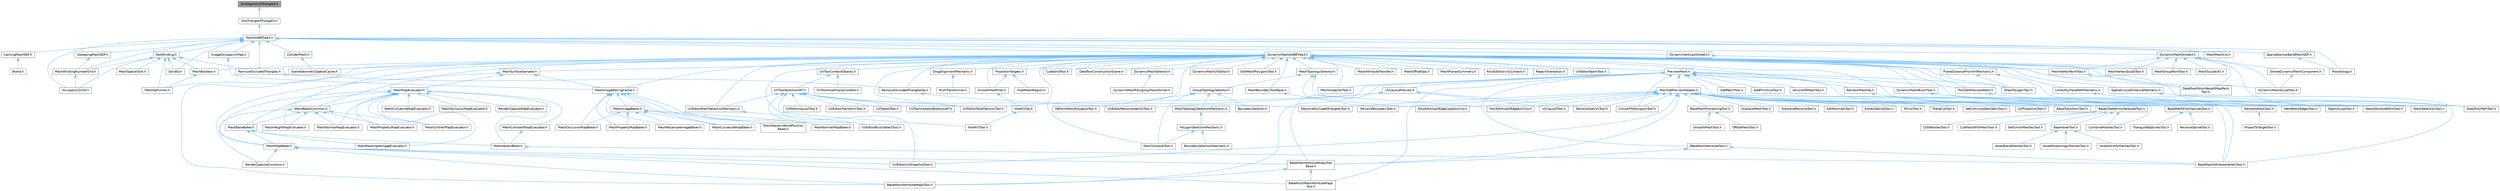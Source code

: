 digraph "DistSegment3Triangle3.h"
{
 // INTERACTIVE_SVG=YES
 // LATEX_PDF_SIZE
  bgcolor="transparent";
  edge [fontname=Helvetica,fontsize=10,labelfontname=Helvetica,labelfontsize=10];
  node [fontname=Helvetica,fontsize=10,shape=box,height=0.2,width=0.4];
  Node1 [id="Node000001",label="DistSegment3Triangle3.h",height=0.2,width=0.4,color="gray40", fillcolor="grey60", style="filled", fontcolor="black",tooltip=" "];
  Node1 -> Node2 [id="edge1_Node000001_Node000002",dir="back",color="steelblue1",style="solid",tooltip=" "];
  Node2 [id="Node000002",label="DistTriangle3Triangle3.h",height=0.2,width=0.4,color="grey40", fillcolor="white", style="filled",URL="$d3/d05/DistTriangle3Triangle3_8h.html",tooltip=" "];
  Node2 -> Node3 [id="edge2_Node000002_Node000003",dir="back",color="steelblue1",style="solid",tooltip=" "];
  Node3 [id="Node000003",label="MeshAABBTree3.h",height=0.2,width=0.4,color="grey40", fillcolor="white", style="filled",URL="$d8/d90/MeshAABBTree3_8h.html",tooltip=" "];
  Node3 -> Node4 [id="edge3_Node000003_Node000004",dir="back",color="steelblue1",style="solid",tooltip=" "];
  Node4 [id="Node000004",label="CachingMeshSDF.h",height=0.2,width=0.4,color="grey40", fillcolor="white", style="filled",URL="$d3/de9/CachingMeshSDF_8h.html",tooltip=" "];
  Node4 -> Node5 [id="edge4_Node000004_Node000005",dir="back",color="steelblue1",style="solid",tooltip=" "];
  Node5 [id="Node000005",label="Blend.h",height=0.2,width=0.4,color="grey40", fillcolor="white", style="filled",URL="$d4/d80/Blend_8h.html",tooltip=" "];
  Node3 -> Node6 [id="edge5_Node000003_Node000006",dir="back",color="steelblue1",style="solid",tooltip=" "];
  Node6 [id="Node000006",label="ColliderMesh.h",height=0.2,width=0.4,color="grey40", fillcolor="white", style="filled",URL="$d8/d3c/ColliderMesh_8h.html",tooltip=" "];
  Node6 -> Node7 [id="edge6_Node000006_Node000007",dir="back",color="steelblue1",style="solid",tooltip=" "];
  Node7 [id="Node000007",label="SceneGeometrySpatialCache.h",height=0.2,width=0.4,color="grey40", fillcolor="white", style="filled",URL="$d6/d6f/SceneGeometrySpatialCache_8h.html",tooltip=" "];
  Node3 -> Node8 [id="edge7_Node000003_Node000008",dir="back",color="steelblue1",style="solid",tooltip=" "];
  Node8 [id="Node000008",label="DynamicMeshAABBTree3.h",height=0.2,width=0.4,color="grey40", fillcolor="white", style="filled",URL="$d5/d0d/DynamicMeshAABBTree3_8h.html",tooltip=" "];
  Node8 -> Node9 [id="edge8_Node000008_Node000009",dir="back",color="steelblue1",style="solid",tooltip=" "];
  Node9 [id="Node000009",label="BakeMeshAttributeMapsTool.h",height=0.2,width=0.4,color="grey40", fillcolor="white", style="filled",URL="$d8/d14/BakeMeshAttributeMapsTool_8h.html",tooltip=" "];
  Node8 -> Node10 [id="edge9_Node000008_Node000010",dir="back",color="steelblue1",style="solid",tooltip=" "];
  Node10 [id="Node000010",label="BakeMeshAttributeVertexTool.h",height=0.2,width=0.4,color="grey40", fillcolor="white", style="filled",URL="$d6/d76/BakeMeshAttributeVertexTool_8h.html",tooltip=" "];
  Node8 -> Node11 [id="edge10_Node000008_Node000011",dir="back",color="steelblue1",style="solid",tooltip=" "];
  Node11 [id="Node000011",label="CollectSurfacePathMechanic.h",height=0.2,width=0.4,color="grey40", fillcolor="white", style="filled",URL="$d5/dd0/CollectSurfacePathMechanic_8h.html",tooltip=" "];
  Node11 -> Node12 [id="edge11_Node000011_Node000012",dir="back",color="steelblue1",style="solid",tooltip=" "];
  Node12 [id="Node000012",label="DrawPolyPathTool.h",height=0.2,width=0.4,color="grey40", fillcolor="white", style="filled",URL="$dc/d3e/DrawPolyPathTool_8h.html",tooltip=" "];
  Node8 -> Node13 [id="edge12_Node000008_Node000013",dir="back",color="steelblue1",style="solid",tooltip=" "];
  Node13 [id="Node000013",label="CubeGridTool.h",height=0.2,width=0.4,color="grey40", fillcolor="white", style="filled",URL="$d3/d38/CubeGridTool_8h.html",tooltip=" "];
  Node8 -> Node14 [id="edge13_Node000008_Node000014",dir="back",color="steelblue1",style="solid",tooltip=" "];
  Node14 [id="Node000014",label="DataflowConstructionScene.h",height=0.2,width=0.4,color="grey40", fillcolor="white", style="filled",URL="$d7/d24/DataflowConstructionScene_8h.html",tooltip=" "];
  Node8 -> Node15 [id="edge14_Node000008_Node000015",dir="back",color="steelblue1",style="solid",tooltip=" "];
  Node15 [id="Node000015",label="DataflowEditorWeightMapPaint\lTool.h",height=0.2,width=0.4,color="grey40", fillcolor="white", style="filled",URL="$db/d46/DataflowEditorWeightMapPaintTool_8h.html",tooltip=" "];
  Node8 -> Node16 [id="edge15_Node000008_Node000016",dir="back",color="steelblue1",style="solid",tooltip=" "];
  Node16 [id="Node000016",label="DeformMeshPolygonsTool.h",height=0.2,width=0.4,color="grey40", fillcolor="white", style="filled",URL="$db/d72/DeformMeshPolygonsTool_8h.html",tooltip=" "];
  Node8 -> Node17 [id="edge16_Node000008_Node000017",dir="back",color="steelblue1",style="solid",tooltip=" "];
  Node17 [id="Node000017",label="DragAlignmentMechanic.h",height=0.2,width=0.4,color="grey40", fillcolor="white", style="filled",URL="$d1/d74/DragAlignmentMechanic_8h.html",tooltip=" "];
  Node17 -> Node18 [id="edge17_Node000017_Node000018",dir="back",color="steelblue1",style="solid",tooltip=" "];
  Node18 [id="Node000018",label="MultiTransformer.h",height=0.2,width=0.4,color="grey40", fillcolor="white", style="filled",URL="$d1/d6f/MultiTransformer_8h.html",tooltip=" "];
  Node8 -> Node19 [id="edge18_Node000008_Node000019",dir="back",color="steelblue1",style="solid",tooltip=" "];
  Node19 [id="Node000019",label="DrawPolygonTool.h",height=0.2,width=0.4,color="grey40", fillcolor="white", style="filled",URL="$d0/d15/DrawPolygonTool_8h.html",tooltip=" "];
  Node8 -> Node20 [id="edge19_Node000008_Node000020",dir="back",color="steelblue1",style="solid",tooltip=" "];
  Node20 [id="Node000020",label="DynamicMeshBrushTool.h",height=0.2,width=0.4,color="grey40", fillcolor="white", style="filled",URL="$da/d04/DynamicMeshBrushTool_8h.html",tooltip=" "];
  Node20 -> Node21 [id="edge20_Node000020_Node000021",dir="back",color="steelblue1",style="solid",tooltip=" "];
  Node21 [id="Node000021",label="MeshAttributePaintTool.h",height=0.2,width=0.4,color="grey40", fillcolor="white", style="filled",URL="$d3/d29/MeshAttributePaintTool_8h.html",tooltip=" "];
  Node20 -> Node22 [id="edge21_Node000020_Node000022",dir="back",color="steelblue1",style="solid",tooltip=" "];
  Node22 [id="Node000022",label="MeshSelectionTool.h",height=0.2,width=0.4,color="grey40", fillcolor="white", style="filled",URL="$d8/d80/MeshSelectionTool_8h.html",tooltip=" "];
  Node20 -> Node23 [id="edge22_Node000020_Node000023",dir="back",color="steelblue1",style="solid",tooltip=" "];
  Node23 [id="Node000023",label="SeamSculptTool.h",height=0.2,width=0.4,color="grey40", fillcolor="white", style="filled",URL="$d1/d31/SeamSculptTool_8h.html",tooltip=" "];
  Node8 -> Node24 [id="edge23_Node000008_Node000024",dir="back",color="steelblue1",style="solid",tooltip=" "];
  Node24 [id="Node000024",label="DynamicMeshSculptTool.h",height=0.2,width=0.4,color="grey40", fillcolor="white", style="filled",URL="$d6/d16/DynamicMeshSculptTool_8h.html",tooltip=" "];
  Node8 -> Node25 [id="edge24_Node000008_Node000025",dir="back",color="steelblue1",style="solid",tooltip=" "];
  Node25 [id="Node000025",label="DynamicMeshSelector.h",height=0.2,width=0.4,color="grey40", fillcolor="white", style="filled",URL="$dc/d01/DynamicMeshSelector_8h.html",tooltip=" "];
  Node25 -> Node26 [id="edge25_Node000025_Node000026",dir="back",color="steelblue1",style="solid",tooltip=" "];
  Node26 [id="Node000026",label="DynamicMeshPolygroupTransformer.h",height=0.2,width=0.4,color="grey40", fillcolor="white", style="filled",URL="$dc/db2/DynamicMeshPolygroupTransformer_8h.html",tooltip=" "];
  Node8 -> Node27 [id="edge26_Node000008_Node000027",dir="back",color="steelblue1",style="solid",tooltip=" "];
  Node27 [id="Node000027",label="DynamicMeshUVEditor.h",height=0.2,width=0.4,color="grey40", fillcolor="white", style="filled",URL="$d9/d1e/DynamicMeshUVEditor_8h.html",tooltip=" "];
  Node8 -> Node28 [id="edge27_Node000008_Node000028",dir="back",color="steelblue1",style="solid",tooltip=" "];
  Node28 [id="Node000028",label="EditMeshPolygonsTool.h",height=0.2,width=0.4,color="grey40", fillcolor="white", style="filled",URL="$d5/d72/EditMeshPolygonsTool_8h.html",tooltip=" "];
  Node8 -> Node29 [id="edge28_Node000008_Node000029",dir="back",color="steelblue1",style="solid",tooltip=" "];
  Node29 [id="Node000029",label="EditUVIslandsTool.h",height=0.2,width=0.4,color="grey40", fillcolor="white", style="filled",URL="$d0/de4/EditUVIslandsTool_8h.html",tooltip=" "];
  Node8 -> Node30 [id="edge29_Node000008_Node000030",dir="back",color="steelblue1",style="solid",tooltip=" "];
  Node30 [id="Node000030",label="HoleFillTool.h",height=0.2,width=0.4,color="grey40", fillcolor="white", style="filled",URL="$da/d02/HoleFillTool_8h.html",tooltip=" "];
  Node8 -> Node31 [id="edge30_Node000008_Node000031",dir="back",color="steelblue1",style="solid",tooltip=" "];
  Node31 [id="Node000031",label="MeshAttributeTransfer.h",height=0.2,width=0.4,color="grey40", fillcolor="white", style="filled",URL="$dc/d1c/MeshAttributeTransfer_8h.html",tooltip=" "];
  Node8 -> Node32 [id="edge31_Node000008_Node000032",dir="back",color="steelblue1",style="solid",tooltip=" "];
  Node32 [id="Node000032",label="MeshBakerCommon.h",height=0.2,width=0.4,color="grey40", fillcolor="white", style="filled",URL="$d9/d92/MeshBakerCommon_8h.html",tooltip=" "];
  Node32 -> Node33 [id="edge32_Node000032_Node000033",dir="back",color="steelblue1",style="solid",tooltip=" "];
  Node33 [id="Node000033",label="MeshBaseBaker.h",height=0.2,width=0.4,color="grey40", fillcolor="white", style="filled",URL="$d7/ddc/MeshBaseBaker_8h.html",tooltip=" "];
  Node33 -> Node34 [id="edge33_Node000033_Node000034",dir="back",color="steelblue1",style="solid",tooltip=" "];
  Node34 [id="Node000034",label="MeshMapBaker.h",height=0.2,width=0.4,color="grey40", fillcolor="white", style="filled",URL="$d5/d05/MeshMapBaker_8h.html",tooltip=" "];
  Node34 -> Node9 [id="edge34_Node000034_Node000009",dir="back",color="steelblue1",style="solid",tooltip=" "];
  Node34 -> Node35 [id="edge35_Node000034_Node000035",dir="back",color="steelblue1",style="solid",tooltip=" "];
  Node35 [id="Node000035",label="BakeMeshAttributeMapsTool\lBase.h",height=0.2,width=0.4,color="grey40", fillcolor="white", style="filled",URL="$dc/d68/BakeMeshAttributeMapsToolBase_8h.html",tooltip=" "];
  Node35 -> Node9 [id="edge36_Node000035_Node000009",dir="back",color="steelblue1",style="solid",tooltip=" "];
  Node35 -> Node36 [id="edge37_Node000035_Node000036",dir="back",color="steelblue1",style="solid",tooltip=" "];
  Node36 [id="Node000036",label="BakeMultiMeshAttributeMaps\lTool.h",height=0.2,width=0.4,color="grey40", fillcolor="white", style="filled",URL="$d7/d65/BakeMultiMeshAttributeMapsTool_8h.html",tooltip=" "];
  Node34 -> Node36 [id="edge38_Node000034_Node000036",dir="back",color="steelblue1",style="solid",tooltip=" "];
  Node34 -> Node37 [id="edge39_Node000034_Node000037",dir="back",color="steelblue1",style="solid",tooltip=" "];
  Node37 [id="Node000037",label="RenderCaptureFunctions.h",height=0.2,width=0.4,color="grey40", fillcolor="white", style="filled",URL="$d3/dc6/RenderCaptureFunctions_8h.html",tooltip=" "];
  Node34 -> Node38 [id="edge40_Node000034_Node000038",dir="back",color="steelblue1",style="solid",tooltip=" "];
  Node38 [id="Node000038",label="UVEditorUVSnapshotTool.h",height=0.2,width=0.4,color="grey40", fillcolor="white", style="filled",URL="$d4/dd6/UVEditorUVSnapshotTool_8h.html",tooltip=" "];
  Node33 -> Node39 [id="edge41_Node000033_Node000039",dir="back",color="steelblue1",style="solid",tooltip=" "];
  Node39 [id="Node000039",label="MeshResampleImageEvaluator.h",height=0.2,width=0.4,color="grey40", fillcolor="white", style="filled",URL="$df/de3/MeshResampleImageEvaluator_8h.html",tooltip=" "];
  Node33 -> Node40 [id="edge42_Node000033_Node000040",dir="back",color="steelblue1",style="solid",tooltip=" "];
  Node40 [id="Node000040",label="MeshVertexBaker.h",height=0.2,width=0.4,color="grey40", fillcolor="white", style="filled",URL="$df/d96/MeshVertexBaker_8h.html",tooltip=" "];
  Node40 -> Node10 [id="edge43_Node000040_Node000010",dir="back",color="steelblue1",style="solid",tooltip=" "];
  Node32 -> Node41 [id="edge44_Node000032_Node000041",dir="back",color="steelblue1",style="solid",tooltip=" "];
  Node41 [id="Node000041",label="MeshHeightMapEvaluator.h",height=0.2,width=0.4,color="grey40", fillcolor="white", style="filled",URL="$df/d45/MeshHeightMapEvaluator_8h.html",tooltip=" "];
  Node32 -> Node42 [id="edge45_Node000032_Node000042",dir="back",color="steelblue1",style="solid",tooltip=" "];
  Node42 [id="Node000042",label="MeshNormalMapEvaluator.h",height=0.2,width=0.4,color="grey40", fillcolor="white", style="filled",URL="$da/d03/MeshNormalMapEvaluator_8h.html",tooltip=" "];
  Node32 -> Node43 [id="edge46_Node000032_Node000043",dir="back",color="steelblue1",style="solid",tooltip=" "];
  Node43 [id="Node000043",label="MeshPropertyMapEvaluator.h",height=0.2,width=0.4,color="grey40", fillcolor="white", style="filled",URL="$d5/d6f/MeshPropertyMapEvaluator_8h.html",tooltip=" "];
  Node32 -> Node44 [id="edge47_Node000032_Node000044",dir="back",color="steelblue1",style="solid",tooltip=" "];
  Node44 [id="Node000044",label="MeshUVShellMapEvaluator.h",height=0.2,width=0.4,color="grey40", fillcolor="white", style="filled",URL="$da/d27/MeshUVShellMapEvaluator_8h.html",tooltip=" "];
  Node32 -> Node37 [id="edge48_Node000032_Node000037",dir="back",color="steelblue1",style="solid",tooltip=" "];
  Node8 -> Node33 [id="edge49_Node000008_Node000033",dir="back",color="steelblue1",style="solid",tooltip=" "];
  Node8 -> Node45 [id="edge50_Node000008_Node000045",dir="back",color="steelblue1",style="solid",tooltip=" "];
  Node45 [id="Node000045",label="MeshBoolean.h",height=0.2,width=0.4,color="grey40", fillcolor="white", style="filled",URL="$dc/d24/MeshBoolean_8h.html",tooltip=" "];
  Node45 -> Node46 [id="edge51_Node000045_Node000046",dir="back",color="steelblue1",style="solid",tooltip=" "];
  Node46 [id="Node000046",label="MeshSelfUnion.h",height=0.2,width=0.4,color="grey40", fillcolor="white", style="filled",URL="$d0/d5f/MeshSelfUnion_8h.html",tooltip=" "];
  Node8 -> Node47 [id="edge52_Node000008_Node000047",dir="back",color="steelblue1",style="solid",tooltip=" "];
  Node47 [id="Node000047",label="MeshBoundaryToolBase.h",height=0.2,width=0.4,color="grey40", fillcolor="white", style="filled",URL="$dd/da3/MeshBoundaryToolBase_8h.html",tooltip=" "];
  Node47 -> Node48 [id="edge53_Node000047_Node000048",dir="back",color="steelblue1",style="solid",tooltip=" "];
  Node48 [id="Node000048",label="RevolveBoundaryTool.h",height=0.2,width=0.4,color="grey40", fillcolor="white", style="filled",URL="$da/dce/RevolveBoundaryTool_8h.html",tooltip=" "];
  Node8 -> Node49 [id="edge54_Node000008_Node000049",dir="back",color="steelblue1",style="solid",tooltip=" "];
  Node49 [id="Node000049",label="MeshGroupPaintTool.h",height=0.2,width=0.4,color="grey40", fillcolor="white", style="filled",URL="$dd/d04/MeshGroupPaintTool_8h.html",tooltip=" "];
  Node8 -> Node50 [id="edge55_Node000008_Node000050",dir="back",color="steelblue1",style="solid",tooltip=" "];
  Node50 [id="Node000050",label="MeshImageBakingCache.h",height=0.2,width=0.4,color="grey40", fillcolor="white", style="filled",URL="$dd/d09/MeshImageBakingCache_8h.html",tooltip=" "];
  Node50 -> Node51 [id="edge56_Node000050_Node000051",dir="back",color="steelblue1",style="solid",tooltip=" "];
  Node51 [id="Node000051",label="MeshCurvatureMapBaker.h",height=0.2,width=0.4,color="grey40", fillcolor="white", style="filled",URL="$d8/ddd/MeshCurvatureMapBaker_8h.html",tooltip=" "];
  Node50 -> Node52 [id="edge57_Node000050_Node000052",dir="back",color="steelblue1",style="solid",tooltip=" "];
  Node52 [id="Node000052",label="MeshGenericWorldPosition\lBaker.h",height=0.2,width=0.4,color="grey40", fillcolor="white", style="filled",URL="$df/d9a/MeshGenericWorldPositionBaker_8h.html",tooltip=" "];
  Node50 -> Node53 [id="edge58_Node000050_Node000053",dir="back",color="steelblue1",style="solid",tooltip=" "];
  Node53 [id="Node000053",label="MeshImageBaker.h",height=0.2,width=0.4,color="grey40", fillcolor="white", style="filled",URL="$df/d35/MeshImageBaker_8h.html",tooltip=" "];
  Node53 -> Node51 [id="edge59_Node000053_Node000051",dir="back",color="steelblue1",style="solid",tooltip=" "];
  Node53 -> Node52 [id="edge60_Node000053_Node000052",dir="back",color="steelblue1",style="solid",tooltip=" "];
  Node53 -> Node54 [id="edge61_Node000053_Node000054",dir="back",color="steelblue1",style="solid",tooltip=" "];
  Node54 [id="Node000054",label="MeshNormalMapBaker.h",height=0.2,width=0.4,color="grey40", fillcolor="white", style="filled",URL="$d5/dff/MeshNormalMapBaker_8h.html",tooltip=" "];
  Node53 -> Node55 [id="edge62_Node000053_Node000055",dir="back",color="steelblue1",style="solid",tooltip=" "];
  Node55 [id="Node000055",label="MeshOcclusionMapBaker.h",height=0.2,width=0.4,color="grey40", fillcolor="white", style="filled",URL="$dd/d77/MeshOcclusionMapBaker_8h.html",tooltip=" "];
  Node53 -> Node56 [id="edge63_Node000053_Node000056",dir="back",color="steelblue1",style="solid",tooltip=" "];
  Node56 [id="Node000056",label="MeshPropertyMapBaker.h",height=0.2,width=0.4,color="grey40", fillcolor="white", style="filled",URL="$d1/dcf/MeshPropertyMapBaker_8h.html",tooltip=" "];
  Node53 -> Node57 [id="edge64_Node000053_Node000057",dir="back",color="steelblue1",style="solid",tooltip=" "];
  Node57 [id="Node000057",label="MeshResampleImageBaker.h",height=0.2,width=0.4,color="grey40", fillcolor="white", style="filled",URL="$d4/d00/MeshResampleImageBaker_8h.html",tooltip=" "];
  Node50 -> Node54 [id="edge65_Node000050_Node000054",dir="back",color="steelblue1",style="solid",tooltip=" "];
  Node50 -> Node55 [id="edge66_Node000050_Node000055",dir="back",color="steelblue1",style="solid",tooltip=" "];
  Node50 -> Node56 [id="edge67_Node000050_Node000056",dir="back",color="steelblue1",style="solid",tooltip=" "];
  Node50 -> Node57 [id="edge68_Node000050_Node000057",dir="back",color="steelblue1",style="solid",tooltip=" "];
  Node8 -> Node58 [id="edge69_Node000008_Node000058",dir="back",color="steelblue1",style="solid",tooltip=" "];
  Node58 [id="Node000058",label="MeshInspectorTool.h",height=0.2,width=0.4,color="grey40", fillcolor="white", style="filled",URL="$de/da1/MeshInspectorTool_8h.html",tooltip=" "];
  Node8 -> Node59 [id="edge70_Node000008_Node000059",dir="back",color="steelblue1",style="solid",tooltip=" "];
  Node59 [id="Node000059",label="MeshOffsetOps.h",height=0.2,width=0.4,color="grey40", fillcolor="white", style="filled",URL="$da/d6c/MeshOffsetOps_8h.html",tooltip=" "];
  Node8 -> Node60 [id="edge71_Node000008_Node000060",dir="back",color="steelblue1",style="solid",tooltip=" "];
  Node60 [id="Node000060",label="MeshPlanarSymmetry.h",height=0.2,width=0.4,color="grey40", fillcolor="white", style="filled",URL="$d7/d1d/MeshPlanarSymmetry_8h.html",tooltip=" "];
  Node8 -> Node61 [id="edge72_Node000008_Node000061",dir="back",color="steelblue1",style="solid",tooltip=" "];
  Node61 [id="Node000061",label="MeshSculptUtil.h",height=0.2,width=0.4,color="grey40", fillcolor="white", style="filled",URL="$dc/de1/MeshSculptUtil_8h.html",tooltip=" "];
  Node8 -> Node46 [id="edge73_Node000008_Node000046",dir="back",color="steelblue1",style="solid",tooltip=" "];
  Node8 -> Node62 [id="edge74_Node000008_Node000062",dir="back",color="steelblue1",style="solid",tooltip=" "];
  Node62 [id="Node000062",label="MeshSurfaceSampler.h",height=0.2,width=0.4,color="grey40", fillcolor="white", style="filled",URL="$de/d0c/MeshSurfaceSampler_8h.html",tooltip=" "];
  Node62 -> Node50 [id="edge75_Node000062_Node000050",dir="back",color="steelblue1",style="solid",tooltip=" "];
  Node62 -> Node34 [id="edge76_Node000062_Node000034",dir="back",color="steelblue1",style="solid",tooltip=" "];
  Node62 -> Node63 [id="edge77_Node000062_Node000063",dir="back",color="steelblue1",style="solid",tooltip=" "];
  Node63 [id="Node000063",label="MeshMapEvaluator.h",height=0.2,width=0.4,color="grey40", fillcolor="white", style="filled",URL="$d1/d1f/MeshMapEvaluator_8h.html",tooltip=" "];
  Node63 -> Node32 [id="edge78_Node000063_Node000032",dir="back",color="steelblue1",style="solid",tooltip=" "];
  Node63 -> Node64 [id="edge79_Node000063_Node000064",dir="back",color="steelblue1",style="solid",tooltip=" "];
  Node64 [id="Node000064",label="MeshConstantMapEvaluator.h",height=0.2,width=0.4,color="grey40", fillcolor="white", style="filled",URL="$dd/dfb/MeshConstantMapEvaluator_8h.html",tooltip=" "];
  Node64 -> Node40 [id="edge80_Node000064_Node000040",dir="back",color="steelblue1",style="solid",tooltip=" "];
  Node63 -> Node65 [id="edge81_Node000063_Node000065",dir="back",color="steelblue1",style="solid",tooltip=" "];
  Node65 [id="Node000065",label="MeshCurvatureMapEvaluator.h",height=0.2,width=0.4,color="grey40", fillcolor="white", style="filled",URL="$d6/dc0/MeshCurvatureMapEvaluator_8h.html",tooltip=" "];
  Node63 -> Node41 [id="edge82_Node000063_Node000041",dir="back",color="steelblue1",style="solid",tooltip=" "];
  Node63 -> Node34 [id="edge83_Node000063_Node000034",dir="back",color="steelblue1",style="solid",tooltip=" "];
  Node63 -> Node42 [id="edge84_Node000063_Node000042",dir="back",color="steelblue1",style="solid",tooltip=" "];
  Node63 -> Node66 [id="edge85_Node000063_Node000066",dir="back",color="steelblue1",style="solid",tooltip=" "];
  Node66 [id="Node000066",label="MeshOcclusionMapEvaluator.h",height=0.2,width=0.4,color="grey40", fillcolor="white", style="filled",URL="$d5/dc2/MeshOcclusionMapEvaluator_8h.html",tooltip=" "];
  Node63 -> Node43 [id="edge86_Node000063_Node000043",dir="back",color="steelblue1",style="solid",tooltip=" "];
  Node63 -> Node39 [id="edge87_Node000063_Node000039",dir="back",color="steelblue1",style="solid",tooltip=" "];
  Node63 -> Node44 [id="edge88_Node000063_Node000044",dir="back",color="steelblue1",style="solid",tooltip=" "];
  Node63 -> Node40 [id="edge89_Node000063_Node000040",dir="back",color="steelblue1",style="solid",tooltip=" "];
  Node63 -> Node67 [id="edge90_Node000063_Node000067",dir="back",color="steelblue1",style="solid",tooltip=" "];
  Node67 [id="Node000067",label="RenderCaptureMapEvaluator.h",height=0.2,width=0.4,color="grey40", fillcolor="white", style="filled",URL="$d0/d5c/RenderCaptureMapEvaluator_8h.html",tooltip=" "];
  Node8 -> Node68 [id="edge91_Node000008_Node000068",dir="back",color="steelblue1",style="solid",tooltip=" "];
  Node68 [id="Node000068",label="MeshTopologySelector.h",height=0.2,width=0.4,color="grey40", fillcolor="white", style="filled",URL="$d1/db0/MeshTopologySelector_8h.html",tooltip=" "];
  Node68 -> Node69 [id="edge92_Node000068_Node000069",dir="back",color="steelblue1",style="solid",tooltip=" "];
  Node69 [id="Node000069",label="GroupTopologySelector.h",height=0.2,width=0.4,color="grey40", fillcolor="white", style="filled",URL="$dc/dfe/GroupTopologySelector_8h.html",tooltip=" "];
  Node69 -> Node70 [id="edge93_Node000069_Node000070",dir="back",color="steelblue1",style="solid",tooltip=" "];
  Node70 [id="Node000070",label="BoundarySelector.h",height=0.2,width=0.4,color="grey40", fillcolor="white", style="filled",URL="$db/dc2/BoundarySelector_8h.html",tooltip=" "];
  Node69 -> Node16 [id="edge94_Node000069_Node000016",dir="back",color="steelblue1",style="solid",tooltip=" "];
  Node69 -> Node29 [id="edge95_Node000069_Node000029",dir="back",color="steelblue1",style="solid",tooltip=" "];
  Node69 -> Node71 [id="edge96_Node000069_Node000071",dir="back",color="steelblue1",style="solid",tooltip=" "];
  Node71 [id="Node000071",label="MeshTopologySelectionMechanic.h",height=0.2,width=0.4,color="grey40", fillcolor="white", style="filled",URL="$d5/d15/MeshTopologySelectionMechanic_8h.html",tooltip=" "];
  Node71 -> Node72 [id="edge97_Node000071_Node000072",dir="back",color="steelblue1",style="solid",tooltip=" "];
  Node72 [id="Node000072",label="PolygonSelectionMechanic.h",height=0.2,width=0.4,color="grey40", fillcolor="white", style="filled",URL="$da/dff/PolygonSelectionMechanic_8h.html",tooltip=" "];
  Node72 -> Node73 [id="edge98_Node000072_Node000073",dir="back",color="steelblue1",style="solid",tooltip=" "];
  Node73 [id="Node000073",label="BoundarySelectionMechanic.h",height=0.2,width=0.4,color="grey40", fillcolor="white", style="filled",URL="$d8/dd6/BoundarySelectionMechanic_8h.html",tooltip=" "];
  Node72 -> Node29 [id="edge99_Node000072_Node000029",dir="back",color="steelblue1",style="solid",tooltip=" "];
  Node68 -> Node74 [id="edge100_Node000068_Node000074",dir="back",color="steelblue1",style="solid",tooltip=" "];
  Node74 [id="Node000074",label="PolyEditInsertEdgeActivity.h",height=0.2,width=0.4,color="grey40", fillcolor="white", style="filled",URL="$d1/d26/PolyEditInsertEdgeActivity_8h.html",tooltip=" "];
  Node68 -> Node75 [id="edge101_Node000068_Node000075",dir="back",color="steelblue1",style="solid",tooltip=" "];
  Node75 [id="Node000075",label="PolyEditInsertEdgeLoopActivity.h",height=0.2,width=0.4,color="grey40", fillcolor="white", style="filled",URL="$d5/d37/PolyEditInsertEdgeLoopActivity_8h.html",tooltip=" "];
  Node8 -> Node76 [id="edge102_Node000008_Node000076",dir="back",color="steelblue1",style="solid",tooltip=" "];
  Node76 [id="Node000076",label="MeshVertexPaintTool.h",height=0.2,width=0.4,color="grey40", fillcolor="white", style="filled",URL="$db/d74/MeshVertexPaintTool_8h.html",tooltip=" "];
  Node76 -> Node15 [id="edge103_Node000076_Node000015",dir="back",color="steelblue1",style="solid",tooltip=" "];
  Node8 -> Node77 [id="edge104_Node000008_Node000077",dir="back",color="steelblue1",style="solid",tooltip=" "];
  Node77 [id="Node000077",label="MeshVertexSculptTool.h",height=0.2,width=0.4,color="grey40", fillcolor="white", style="filled",URL="$dc/da6/MeshVertexSculptTool_8h.html",tooltip=" "];
  Node8 -> Node78 [id="edge105_Node000008_Node000078",dir="back",color="steelblue1",style="solid",tooltip=" "];
  Node78 [id="Node000078",label="PlaneDistanceFromHitMechanic.h",height=0.2,width=0.4,color="grey40", fillcolor="white", style="filled",URL="$dc/dea/PlaneDistanceFromHitMechanic_8h.html",tooltip=" "];
  Node78 -> Node12 [id="edge106_Node000078_Node000012",dir="back",color="steelblue1",style="solid",tooltip=" "];
  Node78 -> Node19 [id="edge107_Node000078_Node000019",dir="back",color="steelblue1",style="solid",tooltip=" "];
  Node8 -> Node79 [id="edge108_Node000008_Node000079",dir="back",color="steelblue1",style="solid",tooltip=" "];
  Node79 [id="Node000079",label="PolyEditActivityContext.h",height=0.2,width=0.4,color="grey40", fillcolor="white", style="filled",URL="$d8/d66/PolyEditActivityContext_8h.html",tooltip=" "];
  Node8 -> Node80 [id="edge109_Node000008_Node000080",dir="back",color="steelblue1",style="solid",tooltip=" "];
  Node80 [id="Node000080",label="PolyEditPreviewMesh.h",height=0.2,width=0.4,color="grey40", fillcolor="white", style="filled",URL="$d2/de8/PolyEditPreviewMesh_8h.html",tooltip=" "];
  Node80 -> Node12 [id="edge110_Node000080_Node000012",dir="back",color="steelblue1",style="solid",tooltip=" "];
  Node8 -> Node81 [id="edge111_Node000008_Node000081",dir="back",color="steelblue1",style="solid",tooltip=" "];
  Node81 [id="Node000081",label="PreviewMesh.h",height=0.2,width=0.4,color="grey40", fillcolor="white", style="filled",URL="$d6/d30/PreviewMesh_8h.html",tooltip=" "];
  Node81 -> Node82 [id="edge112_Node000081_Node000082",dir="back",color="steelblue1",style="solid",tooltip=" "];
  Node82 [id="Node000082",label="AddPatchTool.h",height=0.2,width=0.4,color="grey40", fillcolor="white", style="filled",URL="$d5/deb/AddPatchTool_8h.html",tooltip=" "];
  Node81 -> Node83 [id="edge113_Node000081_Node000083",dir="back",color="steelblue1",style="solid",tooltip=" "];
  Node83 [id="Node000083",label="AddPrimitiveTool.h",height=0.2,width=0.4,color="grey40", fillcolor="white", style="filled",URL="$d5/dbf/AddPrimitiveTool_8h.html",tooltip=" "];
  Node81 -> Node9 [id="edge114_Node000081_Node000009",dir="back",color="steelblue1",style="solid",tooltip=" "];
  Node81 -> Node35 [id="edge115_Node000081_Node000035",dir="back",color="steelblue1",style="solid",tooltip=" "];
  Node81 -> Node84 [id="edge116_Node000081_Node000084",dir="back",color="steelblue1",style="solid",tooltip=" "];
  Node84 [id="Node000084",label="BakeMeshAttributeTool.h",height=0.2,width=0.4,color="grey40", fillcolor="white", style="filled",URL="$d0/d82/BakeMeshAttributeTool_8h.html",tooltip=" "];
  Node84 -> Node35 [id="edge117_Node000084_Node000035",dir="back",color="steelblue1",style="solid",tooltip=" "];
  Node84 -> Node10 [id="edge118_Node000084_Node000010",dir="back",color="steelblue1",style="solid",tooltip=" "];
  Node81 -> Node10 [id="edge119_Node000081_Node000010",dir="back",color="steelblue1",style="solid",tooltip=" "];
  Node81 -> Node36 [id="edge120_Node000081_Node000036",dir="back",color="steelblue1",style="solid",tooltip=" "];
  Node81 -> Node85 [id="edge121_Node000081_Node000085",dir="back",color="steelblue1",style="solid",tooltip=" "];
  Node85 [id="Node000085",label="ConvertToPolygonsTool.h",height=0.2,width=0.4,color="grey40", fillcolor="white", style="filled",URL="$d7/d5a/ConvertToPolygonsTool_8h.html",tooltip=" "];
  Node81 -> Node19 [id="edge122_Node000081_Node000019",dir="back",color="steelblue1",style="solid",tooltip=" "];
  Node81 -> Node20 [id="edge123_Node000081_Node000020",dir="back",color="steelblue1",style="solid",tooltip=" "];
  Node81 -> Node58 [id="edge124_Node000081_Node000058",dir="back",color="steelblue1",style="solid",tooltip=" "];
  Node81 -> Node86 [id="edge125_Node000081_Node000086",dir="back",color="steelblue1",style="solid",tooltip=" "];
  Node86 [id="Node000086",label="MeshOpPreviewHelpers.h",height=0.2,width=0.4,color="grey40", fillcolor="white", style="filled",URL="$de/d33/MeshOpPreviewHelpers_8h.html",tooltip=" "];
  Node86 -> Node35 [id="edge126_Node000086_Node000035",dir="back",color="steelblue1",style="solid",tooltip=" "];
  Node86 -> Node10 [id="edge127_Node000086_Node000010",dir="back",color="steelblue1",style="solid",tooltip=" "];
  Node86 -> Node87 [id="edge128_Node000086_Node000087",dir="back",color="steelblue1",style="solid",tooltip=" "];
  Node87 [id="Node000087",label="BakeTransformTool.h",height=0.2,width=0.4,color="grey40", fillcolor="white", style="filled",URL="$dc/d39/BakeTransformTool_8h.html",tooltip=" "];
  Node86 -> Node88 [id="edge129_Node000086_Node000088",dir="back",color="steelblue1",style="solid",tooltip=" "];
  Node88 [id="Node000088",label="BaseCreateFromSelectedTool.h",height=0.2,width=0.4,color="grey40", fillcolor="white", style="filled",URL="$de/dc7/BaseCreateFromSelectedTool_8h.html",tooltip=" "];
  Node88 -> Node89 [id="edge130_Node000088_Node000089",dir="back",color="steelblue1",style="solid",tooltip=" "];
  Node89 [id="Node000089",label="BaseVoxelTool.h",height=0.2,width=0.4,color="grey40", fillcolor="white", style="filled",URL="$db/d63/BaseVoxelTool_8h.html",tooltip=" "];
  Node89 -> Node90 [id="edge131_Node000089_Node000090",dir="back",color="steelblue1",style="solid",tooltip=" "];
  Node90 [id="Node000090",label="VoxelBlendMeshesTool.h",height=0.2,width=0.4,color="grey40", fillcolor="white", style="filled",URL="$da/d0e/VoxelBlendMeshesTool_8h.html",tooltip=" "];
  Node89 -> Node91 [id="edge132_Node000089_Node000091",dir="back",color="steelblue1",style="solid",tooltip=" "];
  Node91 [id="Node000091",label="VoxelMorphologyMeshesTool.h",height=0.2,width=0.4,color="grey40", fillcolor="white", style="filled",URL="$dc/d30/VoxelMorphologyMeshesTool_8h.html",tooltip=" "];
  Node89 -> Node92 [id="edge133_Node000089_Node000092",dir="back",color="steelblue1",style="solid",tooltip=" "];
  Node92 [id="Node000092",label="VoxelSolidifyMeshesTool.h",height=0.2,width=0.4,color="grey40", fillcolor="white", style="filled",URL="$de/da2/VoxelSolidifyMeshesTool_8h.html",tooltip=" "];
  Node88 -> Node93 [id="edge134_Node000088_Node000093",dir="back",color="steelblue1",style="solid",tooltip=" "];
  Node93 [id="Node000093",label="CSGMeshesTool.h",height=0.2,width=0.4,color="grey40", fillcolor="white", style="filled",URL="$db/dd1/CSGMeshesTool_8h.html",tooltip=" "];
  Node88 -> Node94 [id="edge135_Node000088_Node000094",dir="back",color="steelblue1",style="solid",tooltip=" "];
  Node94 [id="Node000094",label="CombineMeshesTool.h",height=0.2,width=0.4,color="grey40", fillcolor="white", style="filled",URL="$dd/da3/CombineMeshesTool_8h.html",tooltip=" "];
  Node88 -> Node95 [id="edge136_Node000088_Node000095",dir="back",color="steelblue1",style="solid",tooltip=" "];
  Node95 [id="Node000095",label="CutMeshWithMeshTool.h",height=0.2,width=0.4,color="grey40", fillcolor="white", style="filled",URL="$d2/d2c/CutMeshWithMeshTool_8h.html",tooltip=" "];
  Node88 -> Node96 [id="edge137_Node000088_Node000096",dir="back",color="steelblue1",style="solid",tooltip=" "];
  Node96 [id="Node000096",label="SelfUnionMeshesTool.h",height=0.2,width=0.4,color="grey40", fillcolor="white", style="filled",URL="$dc/dad/SelfUnionMeshesTool_8h.html",tooltip=" "];
  Node86 -> Node97 [id="edge138_Node000086_Node000097",dir="back",color="steelblue1",style="solid",tooltip=" "];
  Node97 [id="Node000097",label="BaseMeshFromSplinesTool.h",height=0.2,width=0.4,color="grey40", fillcolor="white", style="filled",URL="$da/d31/BaseMeshFromSplinesTool_8h.html",tooltip=" "];
  Node97 -> Node98 [id="edge139_Node000097_Node000098",dir="back",color="steelblue1",style="solid",tooltip=" "];
  Node98 [id="Node000098",label="RevolveSplineTool.h",height=0.2,width=0.4,color="grey40", fillcolor="white", style="filled",URL="$d3/d36/RevolveSplineTool_8h.html",tooltip=" "];
  Node97 -> Node99 [id="edge140_Node000097_Node000099",dir="back",color="steelblue1",style="solid",tooltip=" "];
  Node99 [id="Node000099",label="TriangulateSplinesTool.h",height=0.2,width=0.4,color="grey40", fillcolor="white", style="filled",URL="$d9/de6/TriangulateSplinesTool_8h.html",tooltip=" "];
  Node86 -> Node100 [id="edge141_Node000086_Node000100",dir="back",color="steelblue1",style="solid",tooltip=" "];
  Node100 [id="Node000100",label="BaseMeshProcessingTool.h",height=0.2,width=0.4,color="grey40", fillcolor="white", style="filled",URL="$d4/d77/BaseMeshProcessingTool_8h.html",tooltip=" "];
  Node100 -> Node101 [id="edge142_Node000100_Node000101",dir="back",color="steelblue1",style="solid",tooltip=" "];
  Node101 [id="Node000101",label="OffsetMeshTool.h",height=0.2,width=0.4,color="grey40", fillcolor="white", style="filled",URL="$da/d01/OffsetMeshTool_8h.html",tooltip=" "];
  Node100 -> Node102 [id="edge143_Node000100_Node000102",dir="back",color="steelblue1",style="solid",tooltip=" "];
  Node102 [id="Node000102",label="SmoothMeshTool.h",height=0.2,width=0.4,color="grey40", fillcolor="white", style="filled",URL="$da/da9/SmoothMeshTool_8h.html",tooltip=" "];
  Node86 -> Node94 [id="edge144_Node000086_Node000094",dir="back",color="steelblue1",style="solid",tooltip=" "];
  Node86 -> Node85 [id="edge145_Node000086_Node000085",dir="back",color="steelblue1",style="solid",tooltip=" "];
  Node86 -> Node103 [id="edge146_Node000086_Node000103",dir="back",color="steelblue1",style="solid",tooltip=" "];
  Node103 [id="Node000103",label="DisplaceMeshTool.h",height=0.2,width=0.4,color="grey40", fillcolor="white", style="filled",URL="$da/d28/DisplaceMeshTool_8h.html",tooltip=" "];
  Node86 -> Node104 [id="edge147_Node000086_Node000104",dir="back",color="steelblue1",style="solid",tooltip=" "];
  Node104 [id="Node000104",label="DrawAndRevolveTool.h",height=0.2,width=0.4,color="grey40", fillcolor="white", style="filled",URL="$d8/d06/DrawAndRevolveTool_8h.html",tooltip=" "];
  Node86 -> Node105 [id="edge148_Node000086_Node000105",dir="back",color="steelblue1",style="solid",tooltip=" "];
  Node105 [id="Node000105",label="EditNormalsTool.h",height=0.2,width=0.4,color="grey40", fillcolor="white", style="filled",URL="$de/d53/EditNormalsTool_8h.html",tooltip=" "];
  Node86 -> Node106 [id="edge149_Node000086_Node000106",dir="back",color="steelblue1",style="solid",tooltip=" "];
  Node106 [id="Node000106",label="ExtractSplineTool.h",height=0.2,width=0.4,color="grey40", fillcolor="white", style="filled",URL="$d3/d4d/ExtractSplineTool_8h.html",tooltip=" "];
  Node86 -> Node107 [id="edge150_Node000086_Node000107",dir="back",color="steelblue1",style="solid",tooltip=" "];
  Node107 [id="Node000107",label="MirrorTool.h",height=0.2,width=0.4,color="grey40", fillcolor="white", style="filled",URL="$d3/dc9/MirrorTool_8h.html",tooltip=" "];
  Node86 -> Node108 [id="edge151_Node000086_Node000108",dir="back",color="steelblue1",style="solid",tooltip=" "];
  Node108 [id="Node000108",label="PlaneCutTool.h",height=0.2,width=0.4,color="grey40", fillcolor="white", style="filled",URL="$dd/def/PlaneCutTool_8h.html",tooltip=" "];
  Node86 -> Node74 [id="edge152_Node000086_Node000074",dir="back",color="steelblue1",style="solid",tooltip=" "];
  Node86 -> Node75 [id="edge153_Node000086_Node000075",dir="back",color="steelblue1",style="solid",tooltip=" "];
  Node86 -> Node109 [id="edge154_Node000086_Node000109",dir="back",color="steelblue1",style="solid",tooltip=" "];
  Node109 [id="Node000109",label="RecomputeUVsTool.h",height=0.2,width=0.4,color="grey40", fillcolor="white", style="filled",URL="$d0/d92/RecomputeUVsTool_8h.html",tooltip=" "];
  Node86 -> Node110 [id="edge155_Node000086_Node000110",dir="back",color="steelblue1",style="solid",tooltip=" "];
  Node110 [id="Node000110",label="RemeshMeshTool.h",height=0.2,width=0.4,color="grey40", fillcolor="white", style="filled",URL="$dc/dd6/RemeshMeshTool_8h.html",tooltip=" "];
  Node110 -> Node111 [id="edge156_Node000110_Node000111",dir="back",color="steelblue1",style="solid",tooltip=" "];
  Node111 [id="Node000111",label="ProjectToTargetTool.h",height=0.2,width=0.4,color="grey40", fillcolor="white", style="filled",URL="$d3/daa/ProjectToTargetTool_8h.html",tooltip=" "];
  Node86 -> Node112 [id="edge157_Node000086_Node000112",dir="back",color="steelblue1",style="solid",tooltip=" "];
  Node112 [id="Node000112",label="RemoveOccludedTrianglesTool.h",height=0.2,width=0.4,color="grey40", fillcolor="white", style="filled",URL="$d9/da1/RemoveOccludedTrianglesTool_8h.html",tooltip=" "];
  Node86 -> Node48 [id="edge158_Node000086_Node000048",dir="back",color="steelblue1",style="solid",tooltip=" "];
  Node86 -> Node113 [id="edge159_Node000086_Node000113",dir="back",color="steelblue1",style="solid",tooltip=" "];
  Node113 [id="Node000113",label="SetCollisionGeometryTool.h",height=0.2,width=0.4,color="grey40", fillcolor="white", style="filled",URL="$d0/de6/SetCollisionGeometryTool_8h.html",tooltip=" "];
  Node86 -> Node38 [id="edge160_Node000086_Node000038",dir="back",color="steelblue1",style="solid",tooltip=" "];
  Node86 -> Node114 [id="edge161_Node000086_Node000114",dir="back",color="steelblue1",style="solid",tooltip=" "];
  Node114 [id="Node000114",label="UVLayoutTool.h",height=0.2,width=0.4,color="grey40", fillcolor="white", style="filled",URL="$d6/d89/UVLayoutTool_8h.html",tooltip=" "];
  Node86 -> Node115 [id="edge162_Node000086_Node000115",dir="back",color="steelblue1",style="solid",tooltip=" "];
  Node115 [id="Node000115",label="UVProjectionTool.h",height=0.2,width=0.4,color="grey40", fillcolor="white", style="filled",URL="$d5/d4f/UVProjectionTool_8h.html",tooltip=" "];
  Node86 -> Node116 [id="edge163_Node000086_Node000116",dir="back",color="steelblue1",style="solid",tooltip=" "];
  Node116 [id="Node000116",label="WeldMeshEdgesTool.h",height=0.2,width=0.4,color="grey40", fillcolor="white", style="filled",URL="$d5/d6e/WeldMeshEdgesTool_8h.html",tooltip=" "];
  Node81 -> Node80 [id="edge164_Node000081_Node000080",dir="back",color="steelblue1",style="solid",tooltip=" "];
  Node81 -> Node117 [id="edge165_Node000081_Node000117",dir="back",color="steelblue1",style="solid",tooltip=" "];
  Node117 [id="Node000117",label="UVLayoutPreview.h",height=0.2,width=0.4,color="grey40", fillcolor="white", style="filled",URL="$dd/d16/UVLayoutPreview_8h.html",tooltip=" "];
  Node117 -> Node109 [id="edge166_Node000117_Node000109",dir="back",color="steelblue1",style="solid",tooltip=" "];
  Node117 -> Node118 [id="edge167_Node000117_Node000118",dir="back",color="steelblue1",style="solid",tooltip=" "];
  Node118 [id="Node000118",label="UVEditorRecomputeUVsTool.h",height=0.2,width=0.4,color="grey40", fillcolor="white", style="filled",URL="$d2/db8/UVEditorRecomputeUVsTool_8h.html",tooltip=" "];
  Node117 -> Node119 [id="edge168_Node000117_Node000119",dir="back",color="steelblue1",style="solid",tooltip=" "];
  Node119 [id="Node000119",label="UVEditorTexelDensityTool.h",height=0.2,width=0.4,color="grey40", fillcolor="white", style="filled",URL="$d0/d8b/UVEditorTexelDensityTool_8h.html",tooltip=" "];
  Node117 -> Node114 [id="edge169_Node000117_Node000114",dir="back",color="steelblue1",style="solid",tooltip=" "];
  Node81 -> Node120 [id="edge170_Node000081_Node000120",dir="back",color="steelblue1",style="solid",tooltip=" "];
  Node120 [id="Node000120",label="VolumeToMeshTool.h",height=0.2,width=0.4,color="grey40", fillcolor="white", style="filled",URL="$de/d64/VolumeToMeshTool_8h.html",tooltip=" "];
  Node81 -> Node116 [id="edge171_Node000081_Node000116",dir="back",color="steelblue1",style="solid",tooltip=" "];
  Node8 -> Node121 [id="edge172_Node000008_Node000121",dir="back",color="steelblue1",style="solid",tooltip=" "];
  Node121 [id="Node000121",label="ProjectionTargets.h",height=0.2,width=0.4,color="grey40", fillcolor="white", style="filled",URL="$d5/de2/ProjectionTargets_8h.html",tooltip=" "];
  Node121 -> Node122 [id="edge173_Node000121_Node000122",dir="back",color="steelblue1",style="solid",tooltip=" "];
  Node122 [id="Node000122",label="InsetMeshRegion.h",height=0.2,width=0.4,color="grey40", fillcolor="white", style="filled",URL="$d2/d25/InsetMeshRegion_8h.html",tooltip=" "];
  Node121 -> Node123 [id="edge174_Node000121_Node000123",dir="back",color="steelblue1",style="solid",tooltip=" "];
  Node123 [id="Node000123",label="SmoothHoleFiller.h",height=0.2,width=0.4,color="grey40", fillcolor="white", style="filled",URL="$de/dd9/SmoothHoleFiller_8h.html",tooltip=" "];
  Node123 -> Node124 [id="edge175_Node000123_Node000124",dir="back",color="steelblue1",style="solid",tooltip=" "];
  Node124 [id="Node000124",label="HoleFillOp.h",height=0.2,width=0.4,color="grey40", fillcolor="white", style="filled",URL="$da/d47/HoleFillOp_8h.html",tooltip=" "];
  Node124 -> Node30 [id="edge176_Node000124_Node000030",dir="back",color="steelblue1",style="solid",tooltip=" "];
  Node8 -> Node125 [id="edge177_Node000008_Node000125",dir="back",color="steelblue1",style="solid",tooltip=" "];
  Node125 [id="Node000125",label="RemeshMeshOp.h",height=0.2,width=0.4,color="grey40", fillcolor="white", style="filled",URL="$d5/d2c/RemeshMeshOp_8h.html",tooltip=" "];
  Node125 -> Node110 [id="edge178_Node000125_Node000110",dir="back",color="steelblue1",style="solid",tooltip=" "];
  Node8 -> Node126 [id="edge179_Node000008_Node000126",dir="back",color="steelblue1",style="solid",tooltip=" "];
  Node126 [id="Node000126",label="RemoveOccludedTrianglesOp.h",height=0.2,width=0.4,color="grey40", fillcolor="white", style="filled",URL="$d2/d39/RemoveOccludedTrianglesOp_8h.html",tooltip=" "];
  Node126 -> Node112 [id="edge180_Node000126_Node000112",dir="back",color="steelblue1",style="solid",tooltip=" "];
  Node8 -> Node127 [id="edge181_Node000008_Node000127",dir="back",color="steelblue1",style="solid",tooltip=" "];
  Node127 [id="Node000127",label="RepairOrientation.h",height=0.2,width=0.4,color="grey40", fillcolor="white", style="filled",URL="$dc/d47/RepairOrientation_8h.html",tooltip=" "];
  Node8 -> Node7 [id="edge182_Node000008_Node000007",dir="back",color="steelblue1",style="solid",tooltip=" "];
  Node8 -> Node123 [id="edge183_Node000008_Node000123",dir="back",color="steelblue1",style="solid",tooltip=" "];
  Node8 -> Node128 [id="edge184_Node000008_Node000128",dir="back",color="steelblue1",style="solid",tooltip=" "];
  Node128 [id="Node000128",label="SpatialCurveDistanceMechanic.h",height=0.2,width=0.4,color="grey40", fillcolor="white", style="filled",URL="$d3/d29/SpatialCurveDistanceMechanic_8h.html",tooltip=" "];
  Node128 -> Node12 [id="edge185_Node000128_Node000012",dir="back",color="steelblue1",style="solid",tooltip=" "];
  Node8 -> Node129 [id="edge186_Node000008_Node000129",dir="back",color="steelblue1",style="solid",tooltip=" "];
  Node129 [id="Node000129",label="UVEditorMeshSelectionMechanic.h",height=0.2,width=0.4,color="grey40", fillcolor="white", style="filled",URL="$d2/d73/UVEditorMeshSelectionMechanic_8h.html",tooltip=" "];
  Node129 -> Node130 [id="edge187_Node000129_Node000130",dir="back",color="steelblue1",style="solid",tooltip=" "];
  Node130 [id="Node000130",label="UVEditorBrushSelectTool.h",height=0.2,width=0.4,color="grey40", fillcolor="white", style="filled",URL="$dd/d97/UVEditorBrushSelectTool_8h.html",tooltip=" "];
  Node8 -> Node131 [id="edge188_Node000008_Node000131",dir="back",color="steelblue1",style="solid",tooltip=" "];
  Node131 [id="Node000131",label="UVEditorSeamTool.h",height=0.2,width=0.4,color="grey40", fillcolor="white", style="filled",URL="$d1/dab/UVEditorSeamTool_8h.html",tooltip=" "];
  Node8 -> Node119 [id="edge189_Node000008_Node000119",dir="back",color="steelblue1",style="solid",tooltip=" "];
  Node8 -> Node132 [id="edge190_Node000008_Node000132",dir="back",color="steelblue1",style="solid",tooltip=" "];
  Node132 [id="Node000132",label="UVToolContextObjects.h",height=0.2,width=0.4,color="grey40", fillcolor="white", style="filled",URL="$d1/d13/UVToolContextObjects_8h.html",tooltip=" "];
  Node132 -> Node133 [id="edge191_Node000132_Node000133",dir="back",color="steelblue1",style="solid",tooltip=" "];
  Node133 [id="Node000133",label="UVToolAssetInputsContext.h",height=0.2,width=0.4,color="grey40", fillcolor="white", style="filled",URL="$de/d4b/UVToolAssetInputsContext_8h.html",tooltip=" "];
  Node132 -> Node134 [id="edge192_Node000132_Node000134",dir="back",color="steelblue1",style="solid",tooltip=" "];
  Node134 [id="Node000134",label="UVToolSelectionAPI.h",height=0.2,width=0.4,color="grey40", fillcolor="white", style="filled",URL="$d0/d40/UVToolSelectionAPI_8h.html",tooltip=" "];
  Node134 -> Node130 [id="edge193_Node000134_Node000130",dir="back",color="steelblue1",style="solid",tooltip=" "];
  Node134 -> Node135 [id="edge194_Node000134_Node000135",dir="back",color="steelblue1",style="solid",tooltip=" "];
  Node135 [id="Node000135",label="UVEditorLayoutTool.h",height=0.2,width=0.4,color="grey40", fillcolor="white", style="filled",URL="$d5/dd1/UVEditorLayoutTool_8h.html",tooltip=" "];
  Node134 -> Node129 [id="edge195_Node000134_Node000129",dir="back",color="steelblue1",style="solid",tooltip=" "];
  Node134 -> Node118 [id="edge196_Node000134_Node000118",dir="back",color="steelblue1",style="solid",tooltip=" "];
  Node134 -> Node119 [id="edge197_Node000134_Node000119",dir="back",color="steelblue1",style="solid",tooltip=" "];
  Node134 -> Node136 [id="edge198_Node000134_Node000136",dir="back",color="steelblue1",style="solid",tooltip=" "];
  Node136 [id="Node000136",label="UVEditorTransformTool.h",height=0.2,width=0.4,color="grey40", fillcolor="white", style="filled",URL="$dc/db2/UVEditorTransformTool_8h.html",tooltip=" "];
  Node134 -> Node38 [id="edge199_Node000134_Node000038",dir="back",color="steelblue1",style="solid",tooltip=" "];
  Node134 -> Node137 [id="edge200_Node000134_Node000137",dir="back",color="steelblue1",style="solid",tooltip=" "];
  Node137 [id="Node000137",label="UVSelectTool.h",height=0.2,width=0.4,color="grey40", fillcolor="white", style="filled",URL="$de/d40/UVSelectTool_8h.html",tooltip=" "];
  Node134 -> Node138 [id="edge201_Node000134_Node000138",dir="back",color="steelblue1",style="solid",tooltip=" "];
  Node138 [id="Node000138",label="UVToolViewportButtonsAPI.h",height=0.2,width=0.4,color="grey40", fillcolor="white", style="filled",URL="$d0/d27/UVToolViewportButtonsAPI_8h.html",tooltip=" "];
  Node8 -> Node116 [id="edge202_Node000008_Node000116",dir="back",color="steelblue1",style="solid",tooltip=" "];
  Node3 -> Node139 [id="edge203_Node000003_Node000139",dir="back",color="steelblue1",style="solid",tooltip=" "];
  Node139 [id="Node000139",label="DynamicMeshOctree3.h",height=0.2,width=0.4,color="grey40", fillcolor="white", style="filled",URL="$d8/d9f/DynamicMeshOctree3_8h.html",tooltip=" "];
  Node139 -> Node15 [id="edge204_Node000139_Node000015",dir="back",color="steelblue1",style="solid",tooltip=" "];
  Node139 -> Node24 [id="edge205_Node000139_Node000024",dir="back",color="steelblue1",style="solid",tooltip=" "];
  Node139 -> Node49 [id="edge206_Node000139_Node000049",dir="back",color="steelblue1",style="solid",tooltip=" "];
  Node139 -> Node61 [id="edge207_Node000139_Node000061",dir="back",color="steelblue1",style="solid",tooltip=" "];
  Node139 -> Node22 [id="edge208_Node000139_Node000022",dir="back",color="steelblue1",style="solid",tooltip=" "];
  Node139 -> Node76 [id="edge209_Node000139_Node000076",dir="back",color="steelblue1",style="solid",tooltip=" "];
  Node139 -> Node77 [id="edge210_Node000139_Node000077",dir="back",color="steelblue1",style="solid",tooltip=" "];
  Node139 -> Node140 [id="edge211_Node000139_Node000140",dir="back",color="steelblue1",style="solid",tooltip=" "];
  Node140 [id="Node000140",label="OctreeDynamicMeshComponent.h",height=0.2,width=0.4,color="grey40", fillcolor="white", style="filled",URL="$d9/d19/OctreeDynamicMeshComponent_8h.html",tooltip=" "];
  Node140 -> Node24 [id="edge212_Node000140_Node000024",dir="back",color="steelblue1",style="solid",tooltip=" "];
  Node3 -> Node141 [id="edge213_Node000003_Node000141",dir="back",color="steelblue1",style="solid",tooltip=" "];
  Node141 [id="Node000141",label="DynamicVerticesOctree3.h",height=0.2,width=0.4,color="grey40", fillcolor="white", style="filled",URL="$df/d7e/DynamicVerticesOctree3_8h.html",tooltip=" "];
  Node141 -> Node21 [id="edge214_Node000141_Node000021",dir="back",color="steelblue1",style="solid",tooltip=" "];
  Node3 -> Node142 [id="edge215_Node000003_Node000142",dir="back",color="steelblue1",style="solid",tooltip=" "];
  Node142 [id="Node000142",label="FastWinding.h",height=0.2,width=0.4,color="grey40", fillcolor="white", style="filled",URL="$d0/df7/FastWinding_8h.html",tooltip=" "];
  Node142 -> Node45 [id="edge216_Node000142_Node000045",dir="back",color="steelblue1",style="solid",tooltip=" "];
  Node142 -> Node46 [id="edge217_Node000142_Node000046",dir="back",color="steelblue1",style="solid",tooltip=" "];
  Node142 -> Node143 [id="edge218_Node000142_Node000143",dir="back",color="steelblue1",style="solid",tooltip=" "];
  Node143 [id="Node000143",label="MeshSpatialSort.h",height=0.2,width=0.4,color="grey40", fillcolor="white", style="filled",URL="$d5/d25/MeshSpatialSort_8h.html",tooltip=" "];
  Node142 -> Node144 [id="edge219_Node000142_Node000144",dir="back",color="steelblue1",style="solid",tooltip=" "];
  Node144 [id="Node000144",label="MeshWindingNumberGrid.h",height=0.2,width=0.4,color="grey40", fillcolor="white", style="filled",URL="$de/df0/MeshWindingNumberGrid_8h.html",tooltip=" "];
  Node144 -> Node145 [id="edge220_Node000144_Node000145",dir="back",color="steelblue1",style="solid",tooltip=" "];
  Node145 [id="Node000145",label="OccupancyGrid3.h",height=0.2,width=0.4,color="grey40", fillcolor="white", style="filled",URL="$d5/d63/OccupancyGrid3_8h.html",tooltip=" "];
  Node142 -> Node145 [id="edge221_Node000142_Node000145",dir="back",color="steelblue1",style="solid",tooltip=" "];
  Node142 -> Node146 [id="edge222_Node000142_Node000146",dir="back",color="steelblue1",style="solid",tooltip=" "];
  Node146 [id="Node000146",label="RemoveOccludedTriangles.h",height=0.2,width=0.4,color="grey40", fillcolor="white", style="filled",URL="$dc/d7b/RemoveOccludedTriangles_8h.html",tooltip=" "];
  Node146 -> Node126 [id="edge223_Node000146_Node000126",dir="back",color="steelblue1",style="solid",tooltip=" "];
  Node142 -> Node147 [id="edge224_Node000142_Node000147",dir="back",color="steelblue1",style="solid",tooltip=" "];
  Node147 [id="Node000147",label="Solidify.h",height=0.2,width=0.4,color="grey40", fillcolor="white", style="filled",URL="$d0/ded/Solidify_8h.html",tooltip=" "];
  Node3 -> Node148 [id="edge225_Node000003_Node000148",dir="back",color="steelblue1",style="solid",tooltip=" "];
  Node148 [id="Node000148",label="ImageOccupancyMap.h",height=0.2,width=0.4,color="grey40", fillcolor="white", style="filled",URL="$d6/dca/ImageOccupancyMap_8h.html",tooltip=" "];
  Node148 -> Node50 [id="edge226_Node000148_Node000050",dir="back",color="steelblue1",style="solid",tooltip=" "];
  Node3 -> Node149 [id="edge227_Node000003_Node000149",dir="back",color="steelblue1",style="solid",tooltip=" "];
  Node149 [id="Node000149",label="MeshMeshCut.h",height=0.2,width=0.4,color="grey40", fillcolor="white", style="filled",URL="$de/d82/MeshMeshCut_8h.html",tooltip=" "];
  Node3 -> Node144 [id="edge228_Node000003_Node000144",dir="back",color="steelblue1",style="solid",tooltip=" "];
  Node3 -> Node150 [id="edge229_Node000003_Node000150",dir="back",color="steelblue1",style="solid",tooltip=" "];
  Node150 [id="Node000150",label="Morphology.h",height=0.2,width=0.4,color="grey40", fillcolor="white", style="filled",URL="$d7/d60/Morphology_8h.html",tooltip=" "];
  Node3 -> Node145 [id="edge230_Node000003_Node000145",dir="back",color="steelblue1",style="solid",tooltip=" "];
  Node3 -> Node146 [id="edge231_Node000003_Node000146",dir="back",color="steelblue1",style="solid",tooltip=" "];
  Node3 -> Node147 [id="edge232_Node000003_Node000147",dir="back",color="steelblue1",style="solid",tooltip=" "];
  Node3 -> Node151 [id="edge233_Node000003_Node000151",dir="back",color="steelblue1",style="solid",tooltip=" "];
  Node151 [id="Node000151",label="SparseNarrowBandMeshSDF.h",height=0.2,width=0.4,color="grey40", fillcolor="white", style="filled",URL="$d2/d60/SparseNarrowBandMeshSDF_8h.html",tooltip=" "];
  Node151 -> Node150 [id="edge234_Node000151_Node000150",dir="back",color="steelblue1",style="solid",tooltip=" "];
  Node3 -> Node152 [id="edge235_Node000003_Node000152",dir="back",color="steelblue1",style="solid",tooltip=" "];
  Node152 [id="Node000152",label="SweepingMeshSDF.h",height=0.2,width=0.4,color="grey40", fillcolor="white", style="filled",URL="$d9/d76/SweepingMeshSDF_8h.html",tooltip=" "];
  Node152 -> Node144 [id="edge236_Node000152_Node000144",dir="back",color="steelblue1",style="solid",tooltip=" "];
}
